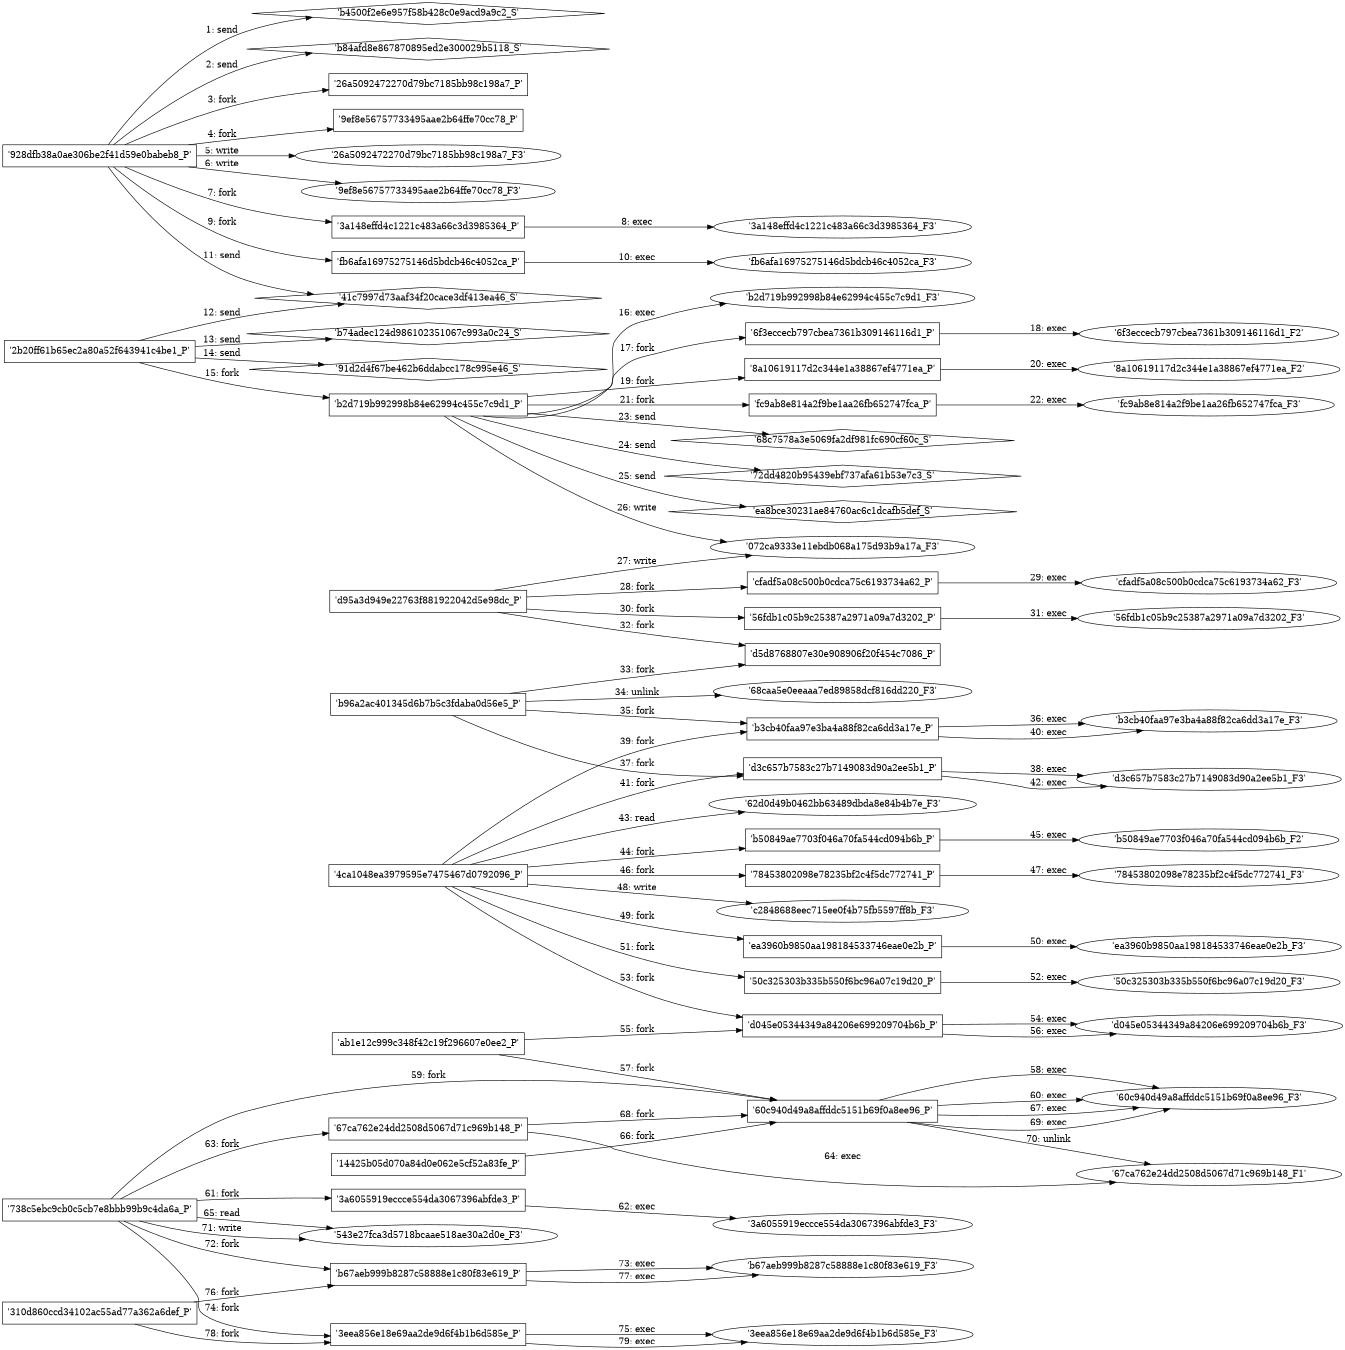 digraph "D:\Learning\Paper\apt\基于CTI的攻击预警\Dataset\攻击图\ASGfromALLCTI\Threat Roundup for February 26 to March 5.dot" {
rankdir="LR"
size="9"
fixedsize="false"
splines="true"
nodesep=0.3
ranksep=0
fontsize=10
overlap="scalexy"
engine= "neato"
	"'b4500f2e6e957f58b428c0e9acd9a9c2_S'" [node_type=Socket shape=diamond]
	"'928dfb38a0ae306be2f41d59e0babeb8_P'" [node_type=Process shape=box]
	"'928dfb38a0ae306be2f41d59e0babeb8_P'" -> "'b4500f2e6e957f58b428c0e9acd9a9c2_S'" [label="1: send"]
	"'b84afd8e867870895ed2e300029b5118_S'" [node_type=Socket shape=diamond]
	"'928dfb38a0ae306be2f41d59e0babeb8_P'" [node_type=Process shape=box]
	"'928dfb38a0ae306be2f41d59e0babeb8_P'" -> "'b84afd8e867870895ed2e300029b5118_S'" [label="2: send"]
	"'928dfb38a0ae306be2f41d59e0babeb8_P'" [node_type=Process shape=box]
	"'26a5092472270d79bc7185bb98c198a7_P'" [node_type=Process shape=box]
	"'928dfb38a0ae306be2f41d59e0babeb8_P'" -> "'26a5092472270d79bc7185bb98c198a7_P'" [label="3: fork"]
	"'928dfb38a0ae306be2f41d59e0babeb8_P'" [node_type=Process shape=box]
	"'9ef8e56757733495aae2b64ffe70cc78_P'" [node_type=Process shape=box]
	"'928dfb38a0ae306be2f41d59e0babeb8_P'" -> "'9ef8e56757733495aae2b64ffe70cc78_P'" [label="4: fork"]
	"'26a5092472270d79bc7185bb98c198a7_F3'" [node_type=file shape=ellipse]
	"'928dfb38a0ae306be2f41d59e0babeb8_P'" [node_type=Process shape=box]
	"'928dfb38a0ae306be2f41d59e0babeb8_P'" -> "'26a5092472270d79bc7185bb98c198a7_F3'" [label="5: write"]
	"'9ef8e56757733495aae2b64ffe70cc78_F3'" [node_type=file shape=ellipse]
	"'928dfb38a0ae306be2f41d59e0babeb8_P'" [node_type=Process shape=box]
	"'928dfb38a0ae306be2f41d59e0babeb8_P'" -> "'9ef8e56757733495aae2b64ffe70cc78_F3'" [label="6: write"]
	"'928dfb38a0ae306be2f41d59e0babeb8_P'" [node_type=Process shape=box]
	"'3a148effd4c1221c483a66c3d3985364_P'" [node_type=Process shape=box]
	"'928dfb38a0ae306be2f41d59e0babeb8_P'" -> "'3a148effd4c1221c483a66c3d3985364_P'" [label="7: fork"]
	"'3a148effd4c1221c483a66c3d3985364_P'" [node_type=Process shape=box]
	"'3a148effd4c1221c483a66c3d3985364_F3'" [node_type=File shape=ellipse]
	"'3a148effd4c1221c483a66c3d3985364_P'" -> "'3a148effd4c1221c483a66c3d3985364_F3'" [label="8: exec"]
	"'928dfb38a0ae306be2f41d59e0babeb8_P'" [node_type=Process shape=box]
	"'fb6afa16975275146d5bdcb46c4052ca_P'" [node_type=Process shape=box]
	"'928dfb38a0ae306be2f41d59e0babeb8_P'" -> "'fb6afa16975275146d5bdcb46c4052ca_P'" [label="9: fork"]
	"'fb6afa16975275146d5bdcb46c4052ca_P'" [node_type=Process shape=box]
	"'fb6afa16975275146d5bdcb46c4052ca_F3'" [node_type=File shape=ellipse]
	"'fb6afa16975275146d5bdcb46c4052ca_P'" -> "'fb6afa16975275146d5bdcb46c4052ca_F3'" [label="10: exec"]
	"'41c7997d73aaf34f20cace3df413ea46_S'" [node_type=Socket shape=diamond]
	"'928dfb38a0ae306be2f41d59e0babeb8_P'" [node_type=Process shape=box]
	"'928dfb38a0ae306be2f41d59e0babeb8_P'" -> "'41c7997d73aaf34f20cace3df413ea46_S'" [label="11: send"]
	"'41c7997d73aaf34f20cace3df413ea46_S'" [node_type=Socket shape=diamond]
	"'2b20ff61b65ec2a80a52f643941c4be1_P'" [node_type=Process shape=box]
	"'2b20ff61b65ec2a80a52f643941c4be1_P'" -> "'41c7997d73aaf34f20cace3df413ea46_S'" [label="12: send"]
	"'b74adec124d986102351067c993a0c24_S'" [node_type=Socket shape=diamond]
	"'2b20ff61b65ec2a80a52f643941c4be1_P'" [node_type=Process shape=box]
	"'2b20ff61b65ec2a80a52f643941c4be1_P'" -> "'b74adec124d986102351067c993a0c24_S'" [label="13: send"]
	"'91d2d4f67be462b6ddabcc178c995e46_S'" [node_type=Socket shape=diamond]
	"'2b20ff61b65ec2a80a52f643941c4be1_P'" [node_type=Process shape=box]
	"'2b20ff61b65ec2a80a52f643941c4be1_P'" -> "'91d2d4f67be462b6ddabcc178c995e46_S'" [label="14: send"]
	"'2b20ff61b65ec2a80a52f643941c4be1_P'" [node_type=Process shape=box]
	"'b2d719b992998b84e62994c455c7c9d1_P'" [node_type=Process shape=box]
	"'2b20ff61b65ec2a80a52f643941c4be1_P'" -> "'b2d719b992998b84e62994c455c7c9d1_P'" [label="15: fork"]
	"'b2d719b992998b84e62994c455c7c9d1_P'" [node_type=Process shape=box]
	"'b2d719b992998b84e62994c455c7c9d1_F3'" [node_type=File shape=ellipse]
	"'b2d719b992998b84e62994c455c7c9d1_P'" -> "'b2d719b992998b84e62994c455c7c9d1_F3'" [label="16: exec"]
	"'b2d719b992998b84e62994c455c7c9d1_P'" [node_type=Process shape=box]
	"'6f3eccecb797cbea7361b309146116d1_P'" [node_type=Process shape=box]
	"'b2d719b992998b84e62994c455c7c9d1_P'" -> "'6f3eccecb797cbea7361b309146116d1_P'" [label="17: fork"]
	"'6f3eccecb797cbea7361b309146116d1_P'" [node_type=Process shape=box]
	"'6f3eccecb797cbea7361b309146116d1_F2'" [node_type=File shape=ellipse]
	"'6f3eccecb797cbea7361b309146116d1_P'" -> "'6f3eccecb797cbea7361b309146116d1_F2'" [label="18: exec"]
	"'b2d719b992998b84e62994c455c7c9d1_P'" [node_type=Process shape=box]
	"'8a10619117d2c344e1a38867ef4771ea_P'" [node_type=Process shape=box]
	"'b2d719b992998b84e62994c455c7c9d1_P'" -> "'8a10619117d2c344e1a38867ef4771ea_P'" [label="19: fork"]
	"'8a10619117d2c344e1a38867ef4771ea_P'" [node_type=Process shape=box]
	"'8a10619117d2c344e1a38867ef4771ea_F2'" [node_type=File shape=ellipse]
	"'8a10619117d2c344e1a38867ef4771ea_P'" -> "'8a10619117d2c344e1a38867ef4771ea_F2'" [label="20: exec"]
	"'b2d719b992998b84e62994c455c7c9d1_P'" [node_type=Process shape=box]
	"'fc9ab8e814a2f9be1aa26fb652747fca_P'" [node_type=Process shape=box]
	"'b2d719b992998b84e62994c455c7c9d1_P'" -> "'fc9ab8e814a2f9be1aa26fb652747fca_P'" [label="21: fork"]
	"'fc9ab8e814a2f9be1aa26fb652747fca_P'" [node_type=Process shape=box]
	"'fc9ab8e814a2f9be1aa26fb652747fca_F3'" [node_type=File shape=ellipse]
	"'fc9ab8e814a2f9be1aa26fb652747fca_P'" -> "'fc9ab8e814a2f9be1aa26fb652747fca_F3'" [label="22: exec"]
	"'68c7578a3e5069fa2df981fc690cf60c_S'" [node_type=Socket shape=diamond]
	"'b2d719b992998b84e62994c455c7c9d1_P'" [node_type=Process shape=box]
	"'b2d719b992998b84e62994c455c7c9d1_P'" -> "'68c7578a3e5069fa2df981fc690cf60c_S'" [label="23: send"]
	"'72dd4820b95439ebf737afa61b53e7c3_S'" [node_type=Socket shape=diamond]
	"'b2d719b992998b84e62994c455c7c9d1_P'" [node_type=Process shape=box]
	"'b2d719b992998b84e62994c455c7c9d1_P'" -> "'72dd4820b95439ebf737afa61b53e7c3_S'" [label="24: send"]
	"'ea8bce30231ae84760ac6c1dcafb5def_S'" [node_type=Socket shape=diamond]
	"'b2d719b992998b84e62994c455c7c9d1_P'" [node_type=Process shape=box]
	"'b2d719b992998b84e62994c455c7c9d1_P'" -> "'ea8bce30231ae84760ac6c1dcafb5def_S'" [label="25: send"]
	"'072ca9333e11ebdb068a175d93b9a17a_F3'" [node_type=file shape=ellipse]
	"'b2d719b992998b84e62994c455c7c9d1_P'" [node_type=Process shape=box]
	"'b2d719b992998b84e62994c455c7c9d1_P'" -> "'072ca9333e11ebdb068a175d93b9a17a_F3'" [label="26: write"]
	"'072ca9333e11ebdb068a175d93b9a17a_F3'" [node_type=file shape=ellipse]
	"'d95a3d949e22763f881922042d5e98dc_P'" [node_type=Process shape=box]
	"'d95a3d949e22763f881922042d5e98dc_P'" -> "'072ca9333e11ebdb068a175d93b9a17a_F3'" [label="27: write"]
	"'d95a3d949e22763f881922042d5e98dc_P'" [node_type=Process shape=box]
	"'cfadf5a08c500b0cdca75c6193734a62_P'" [node_type=Process shape=box]
	"'d95a3d949e22763f881922042d5e98dc_P'" -> "'cfadf5a08c500b0cdca75c6193734a62_P'" [label="28: fork"]
	"'cfadf5a08c500b0cdca75c6193734a62_P'" [node_type=Process shape=box]
	"'cfadf5a08c500b0cdca75c6193734a62_F3'" [node_type=File shape=ellipse]
	"'cfadf5a08c500b0cdca75c6193734a62_P'" -> "'cfadf5a08c500b0cdca75c6193734a62_F3'" [label="29: exec"]
	"'d95a3d949e22763f881922042d5e98dc_P'" [node_type=Process shape=box]
	"'56fdb1c05b9c25387a2971a09a7d3202_P'" [node_type=Process shape=box]
	"'d95a3d949e22763f881922042d5e98dc_P'" -> "'56fdb1c05b9c25387a2971a09a7d3202_P'" [label="30: fork"]
	"'56fdb1c05b9c25387a2971a09a7d3202_P'" [node_type=Process shape=box]
	"'56fdb1c05b9c25387a2971a09a7d3202_F3'" [node_type=File shape=ellipse]
	"'56fdb1c05b9c25387a2971a09a7d3202_P'" -> "'56fdb1c05b9c25387a2971a09a7d3202_F3'" [label="31: exec"]
	"'d95a3d949e22763f881922042d5e98dc_P'" [node_type=Process shape=box]
	"'d5d8768807e30e908906f20f454c7086_P'" [node_type=Process shape=box]
	"'d95a3d949e22763f881922042d5e98dc_P'" -> "'d5d8768807e30e908906f20f454c7086_P'" [label="32: fork"]
	"'b96a2ac401345d6b7b5c3fdaba0d56e5_P'" [node_type=Process shape=box]
	"'d5d8768807e30e908906f20f454c7086_P'" [node_type=Process shape=box]
	"'b96a2ac401345d6b7b5c3fdaba0d56e5_P'" -> "'d5d8768807e30e908906f20f454c7086_P'" [label="33: fork"]
	"'68caa5e0eeaaa7ed89858dcf816dd220_F3'" [node_type=file shape=ellipse]
	"'b96a2ac401345d6b7b5c3fdaba0d56e5_P'" [node_type=Process shape=box]
	"'b96a2ac401345d6b7b5c3fdaba0d56e5_P'" -> "'68caa5e0eeaaa7ed89858dcf816dd220_F3'" [label="34: unlink"]
	"'b96a2ac401345d6b7b5c3fdaba0d56e5_P'" [node_type=Process shape=box]
	"'b3cb40faa97e3ba4a88f82ca6dd3a17e_P'" [node_type=Process shape=box]
	"'b96a2ac401345d6b7b5c3fdaba0d56e5_P'" -> "'b3cb40faa97e3ba4a88f82ca6dd3a17e_P'" [label="35: fork"]
	"'b3cb40faa97e3ba4a88f82ca6dd3a17e_P'" [node_type=Process shape=box]
	"'b3cb40faa97e3ba4a88f82ca6dd3a17e_F3'" [node_type=File shape=ellipse]
	"'b3cb40faa97e3ba4a88f82ca6dd3a17e_P'" -> "'b3cb40faa97e3ba4a88f82ca6dd3a17e_F3'" [label="36: exec"]
	"'b96a2ac401345d6b7b5c3fdaba0d56e5_P'" [node_type=Process shape=box]
	"'d3c657b7583c27b7149083d90a2ee5b1_P'" [node_type=Process shape=box]
	"'b96a2ac401345d6b7b5c3fdaba0d56e5_P'" -> "'d3c657b7583c27b7149083d90a2ee5b1_P'" [label="37: fork"]
	"'d3c657b7583c27b7149083d90a2ee5b1_P'" [node_type=Process shape=box]
	"'d3c657b7583c27b7149083d90a2ee5b1_F3'" [node_type=File shape=ellipse]
	"'d3c657b7583c27b7149083d90a2ee5b1_P'" -> "'d3c657b7583c27b7149083d90a2ee5b1_F3'" [label="38: exec"]
	"'4ca1048ea3979595e7475467d0792096_P'" [node_type=Process shape=box]
	"'b3cb40faa97e3ba4a88f82ca6dd3a17e_P'" [node_type=Process shape=box]
	"'4ca1048ea3979595e7475467d0792096_P'" -> "'b3cb40faa97e3ba4a88f82ca6dd3a17e_P'" [label="39: fork"]
	"'b3cb40faa97e3ba4a88f82ca6dd3a17e_P'" [node_type=Process shape=box]
	"'b3cb40faa97e3ba4a88f82ca6dd3a17e_F3'" [node_type=File shape=ellipse]
	"'b3cb40faa97e3ba4a88f82ca6dd3a17e_P'" -> "'b3cb40faa97e3ba4a88f82ca6dd3a17e_F3'" [label="40: exec"]
	"'4ca1048ea3979595e7475467d0792096_P'" [node_type=Process shape=box]
	"'d3c657b7583c27b7149083d90a2ee5b1_P'" [node_type=Process shape=box]
	"'4ca1048ea3979595e7475467d0792096_P'" -> "'d3c657b7583c27b7149083d90a2ee5b1_P'" [label="41: fork"]
	"'d3c657b7583c27b7149083d90a2ee5b1_P'" [node_type=Process shape=box]
	"'d3c657b7583c27b7149083d90a2ee5b1_F3'" [node_type=File shape=ellipse]
	"'d3c657b7583c27b7149083d90a2ee5b1_P'" -> "'d3c657b7583c27b7149083d90a2ee5b1_F3'" [label="42: exec"]
	"'62d0d49b0462bb63489dbda8e84b4b7e_F3'" [node_type=file shape=ellipse]
	"'4ca1048ea3979595e7475467d0792096_P'" [node_type=Process shape=box]
	"'4ca1048ea3979595e7475467d0792096_P'" -> "'62d0d49b0462bb63489dbda8e84b4b7e_F3'" [label="43: read"]
	"'4ca1048ea3979595e7475467d0792096_P'" [node_type=Process shape=box]
	"'b50849ae7703f046a70fa544cd094b6b_P'" [node_type=Process shape=box]
	"'4ca1048ea3979595e7475467d0792096_P'" -> "'b50849ae7703f046a70fa544cd094b6b_P'" [label="44: fork"]
	"'b50849ae7703f046a70fa544cd094b6b_P'" [node_type=Process shape=box]
	"'b50849ae7703f046a70fa544cd094b6b_F2'" [node_type=File shape=ellipse]
	"'b50849ae7703f046a70fa544cd094b6b_P'" -> "'b50849ae7703f046a70fa544cd094b6b_F2'" [label="45: exec"]
	"'4ca1048ea3979595e7475467d0792096_P'" [node_type=Process shape=box]
	"'78453802098e78235bf2c4f5dc772741_P'" [node_type=Process shape=box]
	"'4ca1048ea3979595e7475467d0792096_P'" -> "'78453802098e78235bf2c4f5dc772741_P'" [label="46: fork"]
	"'78453802098e78235bf2c4f5dc772741_P'" [node_type=Process shape=box]
	"'78453802098e78235bf2c4f5dc772741_F3'" [node_type=File shape=ellipse]
	"'78453802098e78235bf2c4f5dc772741_P'" -> "'78453802098e78235bf2c4f5dc772741_F3'" [label="47: exec"]
	"'c2848688eec715ee0f4b75fb5597ff8b_F3'" [node_type=file shape=ellipse]
	"'4ca1048ea3979595e7475467d0792096_P'" [node_type=Process shape=box]
	"'4ca1048ea3979595e7475467d0792096_P'" -> "'c2848688eec715ee0f4b75fb5597ff8b_F3'" [label="48: write"]
	"'4ca1048ea3979595e7475467d0792096_P'" [node_type=Process shape=box]
	"'ea3960b9850aa198184533746eae0e2b_P'" [node_type=Process shape=box]
	"'4ca1048ea3979595e7475467d0792096_P'" -> "'ea3960b9850aa198184533746eae0e2b_P'" [label="49: fork"]
	"'ea3960b9850aa198184533746eae0e2b_P'" [node_type=Process shape=box]
	"'ea3960b9850aa198184533746eae0e2b_F3'" [node_type=File shape=ellipse]
	"'ea3960b9850aa198184533746eae0e2b_P'" -> "'ea3960b9850aa198184533746eae0e2b_F3'" [label="50: exec"]
	"'4ca1048ea3979595e7475467d0792096_P'" [node_type=Process shape=box]
	"'50c325303b335b550f6bc96a07c19d20_P'" [node_type=Process shape=box]
	"'4ca1048ea3979595e7475467d0792096_P'" -> "'50c325303b335b550f6bc96a07c19d20_P'" [label="51: fork"]
	"'50c325303b335b550f6bc96a07c19d20_P'" [node_type=Process shape=box]
	"'50c325303b335b550f6bc96a07c19d20_F3'" [node_type=File shape=ellipse]
	"'50c325303b335b550f6bc96a07c19d20_P'" -> "'50c325303b335b550f6bc96a07c19d20_F3'" [label="52: exec"]
	"'4ca1048ea3979595e7475467d0792096_P'" [node_type=Process shape=box]
	"'d045e05344349a84206e699209704b6b_P'" [node_type=Process shape=box]
	"'4ca1048ea3979595e7475467d0792096_P'" -> "'d045e05344349a84206e699209704b6b_P'" [label="53: fork"]
	"'d045e05344349a84206e699209704b6b_P'" [node_type=Process shape=box]
	"'d045e05344349a84206e699209704b6b_F3'" [node_type=File shape=ellipse]
	"'d045e05344349a84206e699209704b6b_P'" -> "'d045e05344349a84206e699209704b6b_F3'" [label="54: exec"]
	"'ab1e12c999c348f42c19f296607e0ee2_P'" [node_type=Process shape=box]
	"'d045e05344349a84206e699209704b6b_P'" [node_type=Process shape=box]
	"'ab1e12c999c348f42c19f296607e0ee2_P'" -> "'d045e05344349a84206e699209704b6b_P'" [label="55: fork"]
	"'d045e05344349a84206e699209704b6b_P'" [node_type=Process shape=box]
	"'d045e05344349a84206e699209704b6b_F3'" [node_type=File shape=ellipse]
	"'d045e05344349a84206e699209704b6b_P'" -> "'d045e05344349a84206e699209704b6b_F3'" [label="56: exec"]
	"'ab1e12c999c348f42c19f296607e0ee2_P'" [node_type=Process shape=box]
	"'60c940d49a8affddc5151b69f0a8ee96_P'" [node_type=Process shape=box]
	"'ab1e12c999c348f42c19f296607e0ee2_P'" -> "'60c940d49a8affddc5151b69f0a8ee96_P'" [label="57: fork"]
	"'60c940d49a8affddc5151b69f0a8ee96_P'" [node_type=Process shape=box]
	"'60c940d49a8affddc5151b69f0a8ee96_F3'" [node_type=File shape=ellipse]
	"'60c940d49a8affddc5151b69f0a8ee96_P'" -> "'60c940d49a8affddc5151b69f0a8ee96_F3'" [label="58: exec"]
	"'738c5ebc9cb0c5cb7e8bbb99b9c4da6a_P'" [node_type=Process shape=box]
	"'60c940d49a8affddc5151b69f0a8ee96_P'" [node_type=Process shape=box]
	"'738c5ebc9cb0c5cb7e8bbb99b9c4da6a_P'" -> "'60c940d49a8affddc5151b69f0a8ee96_P'" [label="59: fork"]
	"'60c940d49a8affddc5151b69f0a8ee96_P'" [node_type=Process shape=box]
	"'60c940d49a8affddc5151b69f0a8ee96_F3'" [node_type=File shape=ellipse]
	"'60c940d49a8affddc5151b69f0a8ee96_P'" -> "'60c940d49a8affddc5151b69f0a8ee96_F3'" [label="60: exec"]
	"'738c5ebc9cb0c5cb7e8bbb99b9c4da6a_P'" [node_type=Process shape=box]
	"'3a6055919eccce554da3067396abfde3_P'" [node_type=Process shape=box]
	"'738c5ebc9cb0c5cb7e8bbb99b9c4da6a_P'" -> "'3a6055919eccce554da3067396abfde3_P'" [label="61: fork"]
	"'3a6055919eccce554da3067396abfde3_P'" [node_type=Process shape=box]
	"'3a6055919eccce554da3067396abfde3_F3'" [node_type=File shape=ellipse]
	"'3a6055919eccce554da3067396abfde3_P'" -> "'3a6055919eccce554da3067396abfde3_F3'" [label="62: exec"]
	"'738c5ebc9cb0c5cb7e8bbb99b9c4da6a_P'" [node_type=Process shape=box]
	"'67ca762e24dd2508d5067d71c969b148_P'" [node_type=Process shape=box]
	"'738c5ebc9cb0c5cb7e8bbb99b9c4da6a_P'" -> "'67ca762e24dd2508d5067d71c969b148_P'" [label="63: fork"]
	"'67ca762e24dd2508d5067d71c969b148_P'" [node_type=Process shape=box]
	"'67ca762e24dd2508d5067d71c969b148_F1'" [node_type=File shape=ellipse]
	"'67ca762e24dd2508d5067d71c969b148_P'" -> "'67ca762e24dd2508d5067d71c969b148_F1'" [label="64: exec"]
	"'543e27fca3d5718bcaae518ae30a2d0e_F3'" [node_type=file shape=ellipse]
	"'738c5ebc9cb0c5cb7e8bbb99b9c4da6a_P'" [node_type=Process shape=box]
	"'738c5ebc9cb0c5cb7e8bbb99b9c4da6a_P'" -> "'543e27fca3d5718bcaae518ae30a2d0e_F3'" [label="65: read"]
	"'14425b05d070a84d0e062e5cf52a83fe_P'" [node_type=Process shape=box]
	"'60c940d49a8affddc5151b69f0a8ee96_P'" [node_type=Process shape=box]
	"'14425b05d070a84d0e062e5cf52a83fe_P'" -> "'60c940d49a8affddc5151b69f0a8ee96_P'" [label="66: fork"]
	"'60c940d49a8affddc5151b69f0a8ee96_P'" [node_type=Process shape=box]
	"'60c940d49a8affddc5151b69f0a8ee96_F3'" [node_type=File shape=ellipse]
	"'60c940d49a8affddc5151b69f0a8ee96_P'" -> "'60c940d49a8affddc5151b69f0a8ee96_F3'" [label="67: exec"]
	"'67ca762e24dd2508d5067d71c969b148_P'" [node_type=Process shape=box]
	"'60c940d49a8affddc5151b69f0a8ee96_P'" [node_type=Process shape=box]
	"'67ca762e24dd2508d5067d71c969b148_P'" -> "'60c940d49a8affddc5151b69f0a8ee96_P'" [label="68: fork"]
	"'60c940d49a8affddc5151b69f0a8ee96_P'" [node_type=Process shape=box]
	"'60c940d49a8affddc5151b69f0a8ee96_F3'" [node_type=File shape=ellipse]
	"'60c940d49a8affddc5151b69f0a8ee96_P'" -> "'60c940d49a8affddc5151b69f0a8ee96_F3'" [label="69: exec"]
	"'67ca762e24dd2508d5067d71c969b148_F1'" [node_type=file shape=ellipse]
	"'60c940d49a8affddc5151b69f0a8ee96_P'" [node_type=Process shape=box]
	"'60c940d49a8affddc5151b69f0a8ee96_P'" -> "'67ca762e24dd2508d5067d71c969b148_F1'" [label="70: unlink"]
	"'543e27fca3d5718bcaae518ae30a2d0e_F3'" [node_type=file shape=ellipse]
	"'738c5ebc9cb0c5cb7e8bbb99b9c4da6a_P'" [node_type=Process shape=box]
	"'738c5ebc9cb0c5cb7e8bbb99b9c4da6a_P'" -> "'543e27fca3d5718bcaae518ae30a2d0e_F3'" [label="71: write"]
	"'738c5ebc9cb0c5cb7e8bbb99b9c4da6a_P'" [node_type=Process shape=box]
	"'b67aeb999b8287c58888e1c80f83e619_P'" [node_type=Process shape=box]
	"'738c5ebc9cb0c5cb7e8bbb99b9c4da6a_P'" -> "'b67aeb999b8287c58888e1c80f83e619_P'" [label="72: fork"]
	"'b67aeb999b8287c58888e1c80f83e619_P'" [node_type=Process shape=box]
	"'b67aeb999b8287c58888e1c80f83e619_F3'" [node_type=File shape=ellipse]
	"'b67aeb999b8287c58888e1c80f83e619_P'" -> "'b67aeb999b8287c58888e1c80f83e619_F3'" [label="73: exec"]
	"'738c5ebc9cb0c5cb7e8bbb99b9c4da6a_P'" [node_type=Process shape=box]
	"'3eea856e18e69aa2de9d6f4b1b6d585e_P'" [node_type=Process shape=box]
	"'738c5ebc9cb0c5cb7e8bbb99b9c4da6a_P'" -> "'3eea856e18e69aa2de9d6f4b1b6d585e_P'" [label="74: fork"]
	"'3eea856e18e69aa2de9d6f4b1b6d585e_P'" [node_type=Process shape=box]
	"'3eea856e18e69aa2de9d6f4b1b6d585e_F3'" [node_type=File shape=ellipse]
	"'3eea856e18e69aa2de9d6f4b1b6d585e_P'" -> "'3eea856e18e69aa2de9d6f4b1b6d585e_F3'" [label="75: exec"]
	"'310d860ccd34102ac55ad77a362a6def_P'" [node_type=Process shape=box]
	"'b67aeb999b8287c58888e1c80f83e619_P'" [node_type=Process shape=box]
	"'310d860ccd34102ac55ad77a362a6def_P'" -> "'b67aeb999b8287c58888e1c80f83e619_P'" [label="76: fork"]
	"'b67aeb999b8287c58888e1c80f83e619_P'" [node_type=Process shape=box]
	"'b67aeb999b8287c58888e1c80f83e619_F3'" [node_type=File shape=ellipse]
	"'b67aeb999b8287c58888e1c80f83e619_P'" -> "'b67aeb999b8287c58888e1c80f83e619_F3'" [label="77: exec"]
	"'310d860ccd34102ac55ad77a362a6def_P'" [node_type=Process shape=box]
	"'3eea856e18e69aa2de9d6f4b1b6d585e_P'" [node_type=Process shape=box]
	"'310d860ccd34102ac55ad77a362a6def_P'" -> "'3eea856e18e69aa2de9d6f4b1b6d585e_P'" [label="78: fork"]
	"'3eea856e18e69aa2de9d6f4b1b6d585e_P'" [node_type=Process shape=box]
	"'3eea856e18e69aa2de9d6f4b1b6d585e_F3'" [node_type=File shape=ellipse]
	"'3eea856e18e69aa2de9d6f4b1b6d585e_P'" -> "'3eea856e18e69aa2de9d6f4b1b6d585e_F3'" [label="79: exec"]
}
